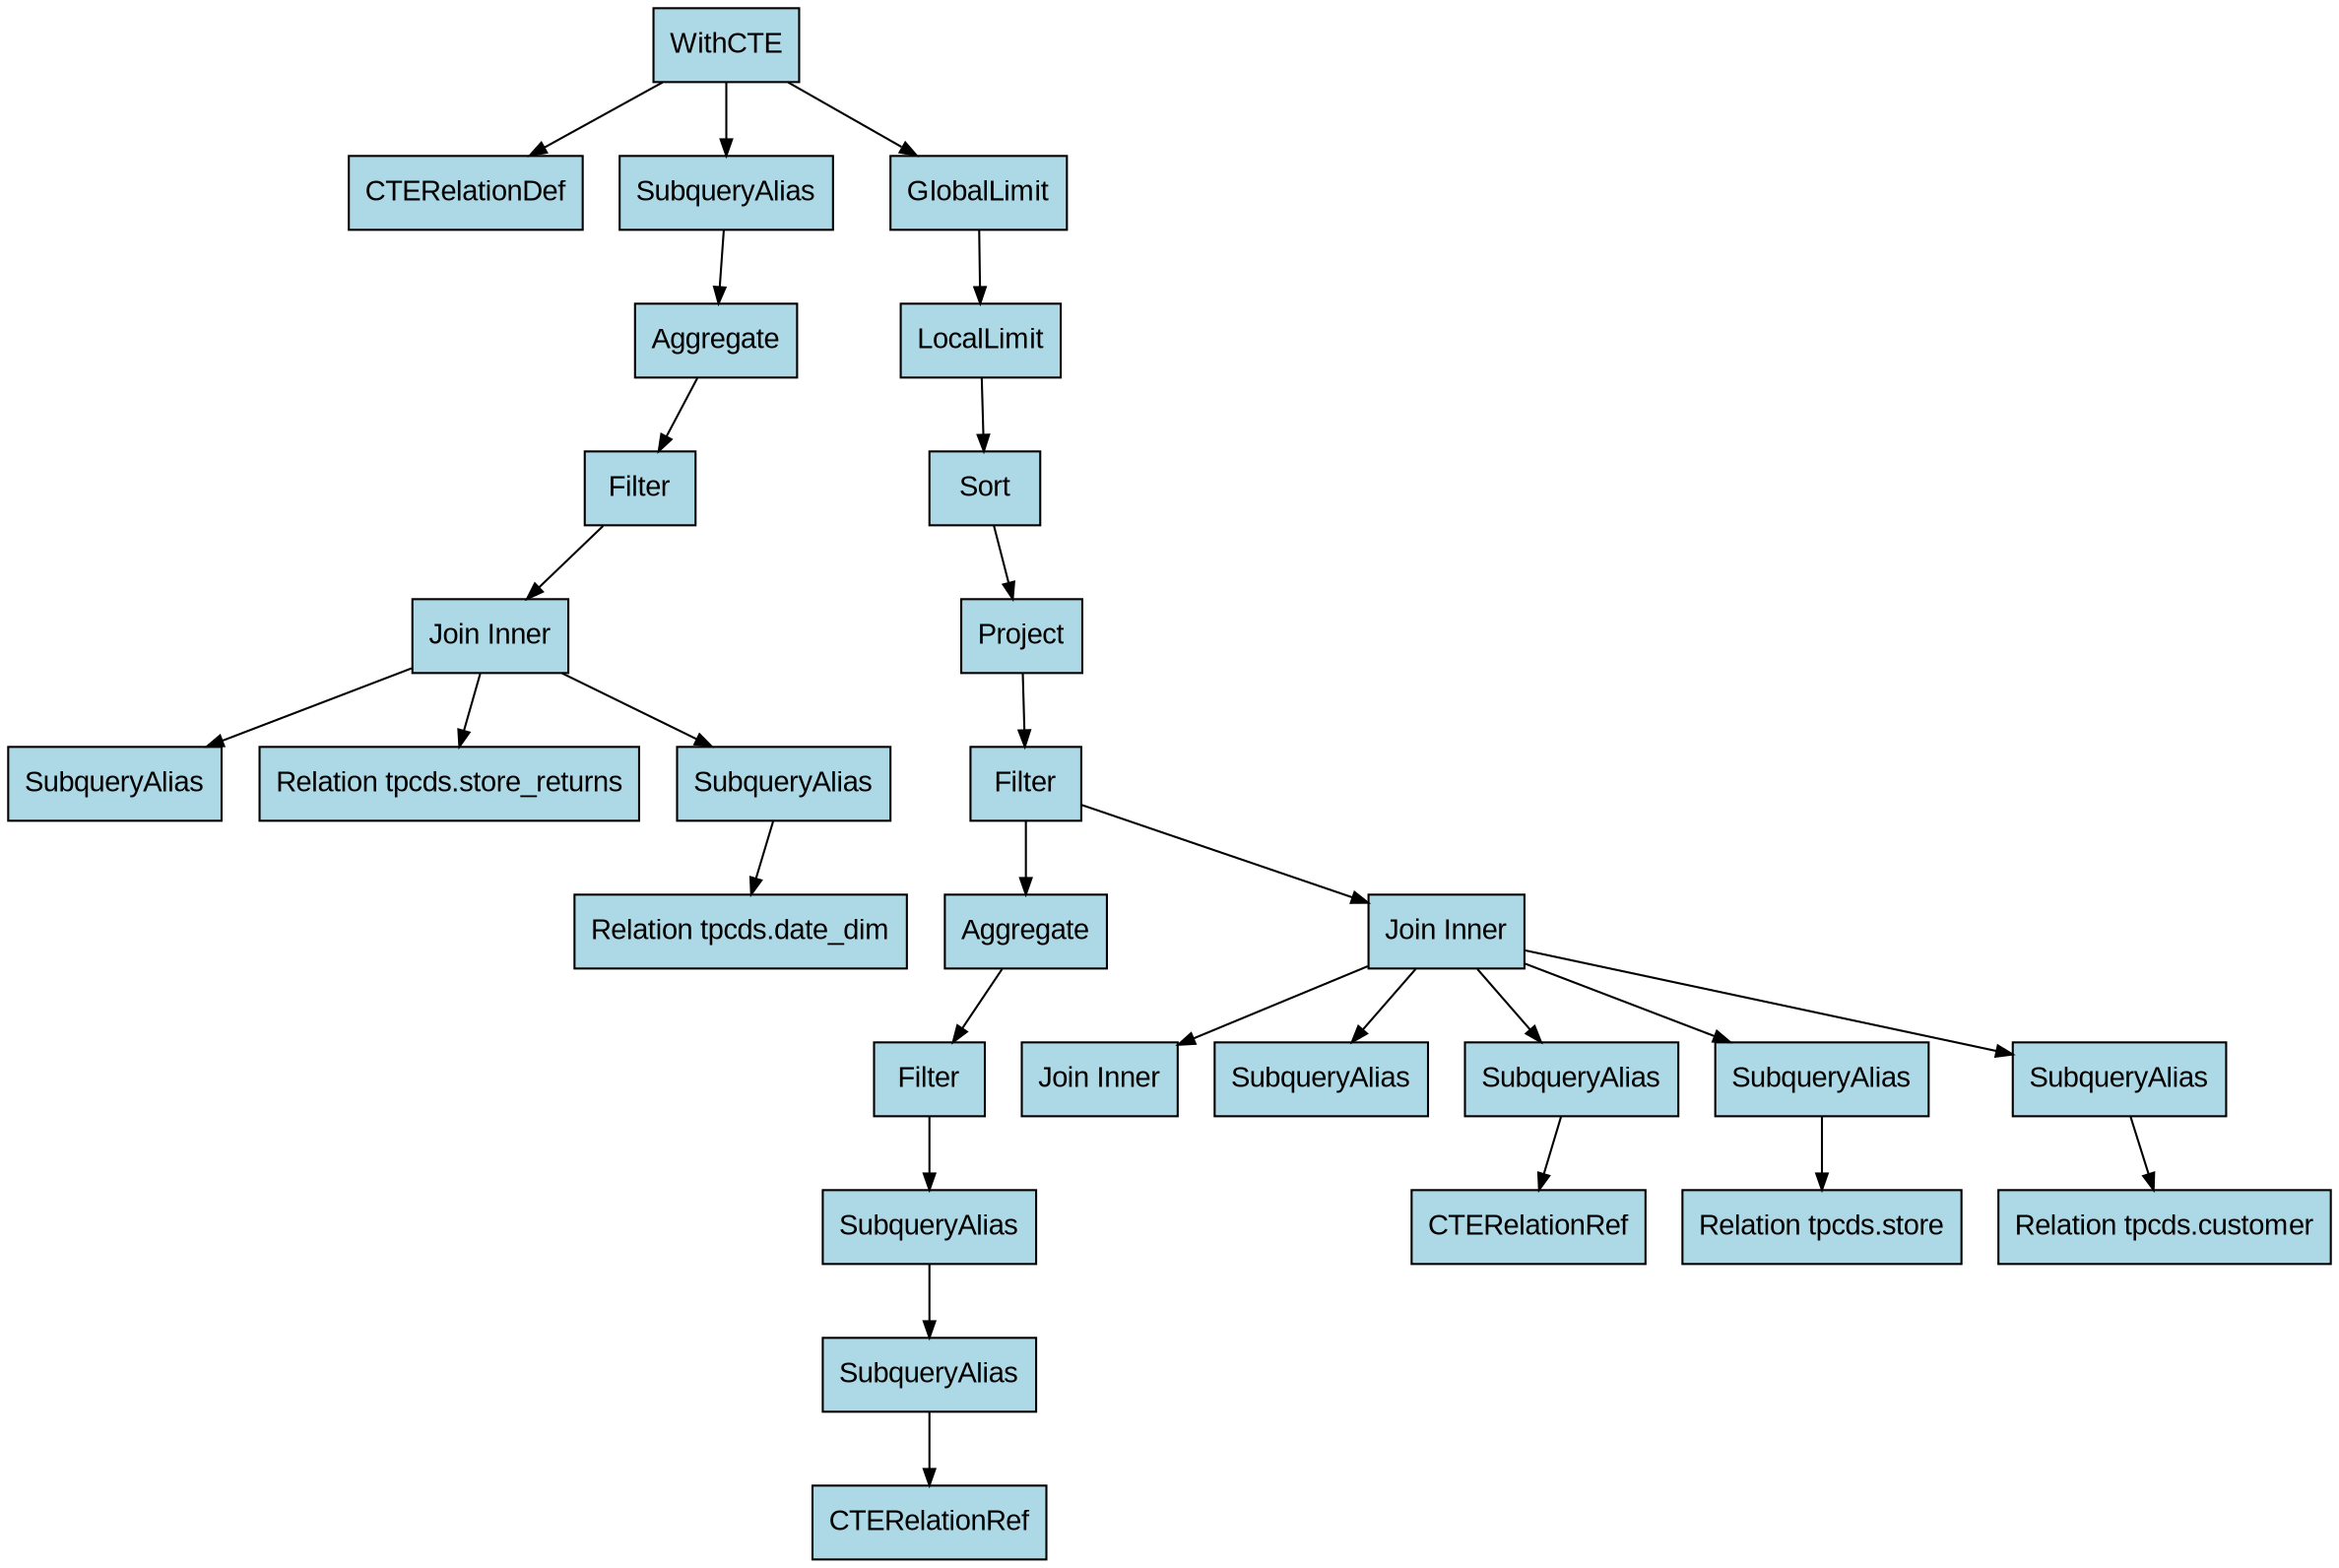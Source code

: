 digraph SparkQueryPlan {
  rankdir=TB;
  node [shape=box, style=filled, fillcolor=lightblue, fontname="Arial"];
  edge [arrowsize=0.8];
  node_0 [label="WithCTE"];
  node_1 [label="CTERelationDef"];
  node_2 [label="SubqueryAlias"];
  node_3 [label="Aggregate"];
  node_4 [label="Filter"];
  node_5 [label="Join Inner"];
  node_6 [label="SubqueryAlias"];
  node_7 [label="Relation tpcds.store_returns"];
  node_8 [label="SubqueryAlias"];
  node_9 [label="Relation tpcds.date_dim"];
  node_10 [label="GlobalLimit"];
  node_11 [label="LocalLimit"];
  node_12 [label="Sort"];
  node_13 [label="Project"];
  node_14 [label="Filter"];
  node_15 [label="Aggregate"];
  node_16 [label="Filter"];
  node_17 [label="SubqueryAlias"];
  node_18 [label="SubqueryAlias"];
  node_19 [label="CTERelationRef"];
  node_20 [label="Join Inner"];
  node_21 [label="Join Inner"];
  node_22 [label="SubqueryAlias"];
  node_23 [label="SubqueryAlias"];
  node_24 [label="CTERelationRef"];
  node_25 [label="SubqueryAlias"];
  node_26 [label="Relation tpcds.store"];
  node_27 [label="SubqueryAlias"];
  node_28 [label="Relation tpcds.customer"];
  node_0 -> node_1;
  node_0 -> node_2;
  node_2 -> node_3;
  node_3 -> node_4;
  node_4 -> node_5;
  node_5 -> node_6;
  node_5 -> node_7;
  node_5 -> node_8;
  node_8 -> node_9;
  node_0 -> node_10;
  node_10 -> node_11;
  node_11 -> node_12;
  node_12 -> node_13;
  node_13 -> node_14;
  node_14 -> node_15;
  node_15 -> node_16;
  node_16 -> node_17;
  node_17 -> node_18;
  node_18 -> node_19;
  node_14 -> node_20;
  node_20 -> node_21;
  node_20 -> node_22;
  node_20 -> node_23;
  node_23 -> node_24;
  node_20 -> node_25;
  node_25 -> node_26;
  node_20 -> node_27;
  node_27 -> node_28;
}
